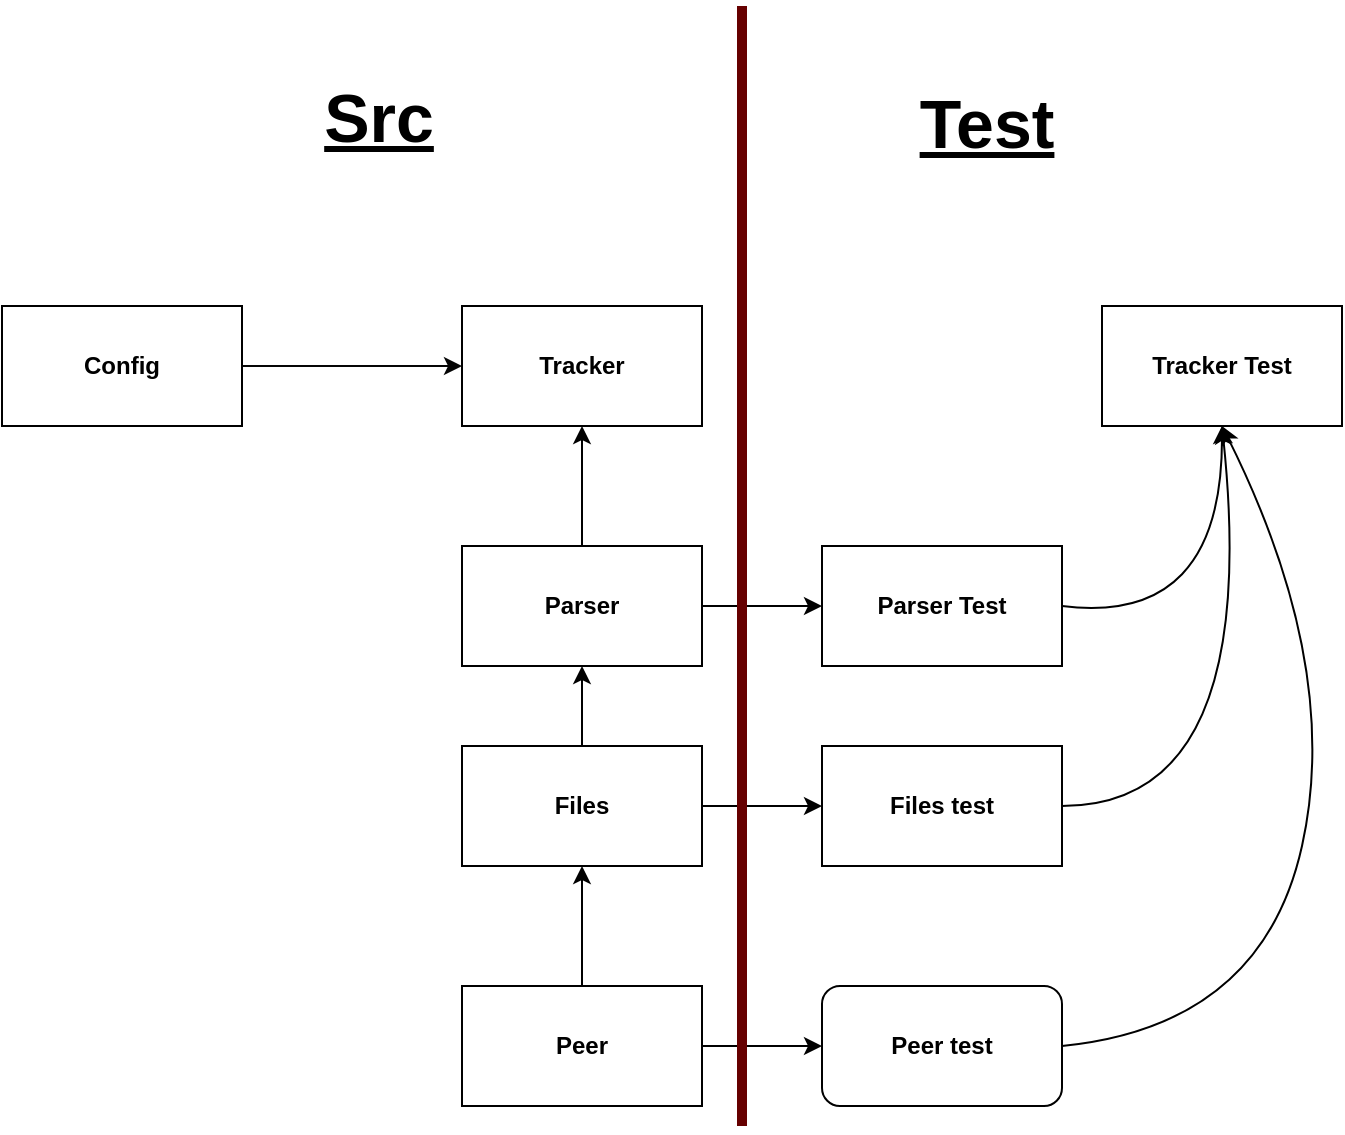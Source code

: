 <mxfile>
    <diagram id="JORoUF6aJ5guB3J1Ne58" name="Page-1">
        <mxGraphModel dx="896" dy="652" grid="0" gridSize="10" guides="1" tooltips="1" connect="1" arrows="1" fold="1" page="1" pageScale="1" pageWidth="850" pageHeight="1100" background="#FFFFFF" math="0" shadow="0">
            <root>
                <mxCell id="0"/>
                <mxCell id="1" parent="0"/>
                <mxCell id="14" value="Tracker" style="rounded=0;whiteSpace=wrap;html=1;strokeColor=#000000;" vertex="1" parent="1">
                    <mxGeometry x="340" y="190" width="120" height="60" as="geometry"/>
                </mxCell>
                <mxCell id="17" style="edgeStyle=none;html=1;exitX=0.5;exitY=0;exitDx=0;exitDy=0;entryX=0.5;entryY=1;entryDx=0;entryDy=0;strokeColor=#000000;" edge="1" parent="1" source="15" target="14">
                    <mxGeometry relative="1" as="geometry"/>
                </mxCell>
                <mxCell id="28" style="edgeStyle=none;html=1;exitX=1;exitY=0.5;exitDx=0;exitDy=0;entryX=0;entryY=0.5;entryDx=0;entryDy=0;strokeColor=#000000;" edge="1" parent="1" source="15" target="23">
                    <mxGeometry relative="1" as="geometry"/>
                </mxCell>
                <mxCell id="15" value="Parser" style="whiteSpace=wrap;html=1;strokeColor=#000000;" vertex="1" parent="1">
                    <mxGeometry x="340" y="310" width="120" height="60" as="geometry"/>
                </mxCell>
                <mxCell id="18" style="edgeStyle=none;html=1;exitX=0.5;exitY=0;exitDx=0;exitDy=0;entryX=0.5;entryY=1;entryDx=0;entryDy=0;strokeColor=#000000;" edge="1" parent="1" source="16" target="15">
                    <mxGeometry relative="1" as="geometry"/>
                </mxCell>
                <mxCell id="27" style="edgeStyle=none;html=1;exitX=1;exitY=0.5;exitDx=0;exitDy=0;entryX=0;entryY=0.5;entryDx=0;entryDy=0;strokeColor=#000000;" edge="1" parent="1" source="16" target="24">
                    <mxGeometry relative="1" as="geometry"/>
                </mxCell>
                <mxCell id="16" value="Files" style="whiteSpace=wrap;html=1;strokeColor=#000000;" vertex="1" parent="1">
                    <mxGeometry x="340" y="410" width="120" height="60" as="geometry"/>
                </mxCell>
                <mxCell id="20" style="edgeStyle=none;html=1;exitX=0.5;exitY=0;exitDx=0;exitDy=0;entryX=0.5;entryY=1;entryDx=0;entryDy=0;strokeColor=#000000;" edge="1" parent="1" source="19" target="16">
                    <mxGeometry relative="1" as="geometry"/>
                </mxCell>
                <mxCell id="26" style="edgeStyle=none;html=1;exitX=1;exitY=0.5;exitDx=0;exitDy=0;entryX=0;entryY=0.5;entryDx=0;entryDy=0;strokeColor=#000000;" edge="1" parent="1" source="19" target="25">
                    <mxGeometry relative="1" as="geometry"/>
                </mxCell>
                <mxCell id="19" value="Peer" style="whiteSpace=wrap;html=1;" vertex="1" parent="1">
                    <mxGeometry x="340" y="530" width="120" height="60" as="geometry"/>
                </mxCell>
                <mxCell id="22" style="edgeStyle=none;html=1;exitX=1;exitY=0.5;exitDx=0;exitDy=0;entryX=0;entryY=0.5;entryDx=0;entryDy=0;fontColor=#000000;labelBackgroundColor=#000000;strokeColor=#050505;" edge="1" parent="1" source="21" target="14">
                    <mxGeometry relative="1" as="geometry"/>
                </mxCell>
                <mxCell id="21" value="Config" style="rounded=0;whiteSpace=wrap;html=1;" vertex="1" parent="1">
                    <mxGeometry x="110" y="190" width="120" height="60" as="geometry"/>
                </mxCell>
                <mxCell id="31" style="edgeStyle=none;curved=1;html=1;exitX=1;exitY=0.5;exitDx=0;exitDy=0;entryX=0.5;entryY=1;entryDx=0;entryDy=0;strokeColor=#000000;" edge="1" parent="1" source="23" target="29">
                    <mxGeometry relative="1" as="geometry">
                        <mxPoint x="730" y="270" as="targetPoint"/>
                        <Array as="points">
                            <mxPoint x="720" y="350"/>
                        </Array>
                    </mxGeometry>
                </mxCell>
                <mxCell id="23" value="Parser Test" style="whiteSpace=wrap;html=1;fillColor=#FFFFFF;strokeColor=#000000;fontColor=#000000;fontStyle=1" vertex="1" parent="1">
                    <mxGeometry x="520" y="310" width="120" height="60" as="geometry"/>
                </mxCell>
                <mxCell id="32" style="edgeStyle=none;curved=1;html=1;exitX=1;exitY=0.5;exitDx=0;exitDy=0;entryX=0.5;entryY=1;entryDx=0;entryDy=0;strokeColor=#000000;" edge="1" parent="1" source="24" target="29">
                    <mxGeometry relative="1" as="geometry">
                        <Array as="points">
                            <mxPoint x="740" y="440"/>
                        </Array>
                    </mxGeometry>
                </mxCell>
                <mxCell id="24" value="Files test" style="whiteSpace=wrap;html=1;fillColor=#FFFFFF;strokeColor=#000000;fontColor=#000000;fontStyle=1" vertex="1" parent="1">
                    <mxGeometry x="520" y="410" width="120" height="60" as="geometry"/>
                </mxCell>
                <mxCell id="33" style="edgeStyle=none;curved=1;html=1;exitX=1;exitY=0.5;exitDx=0;exitDy=0;entryX=0.5;entryY=1;entryDx=0;entryDy=0;strokeColor=#000000;" edge="1" parent="1" source="25" target="29">
                    <mxGeometry relative="1" as="geometry">
                        <mxPoint x="720" y="260" as="targetPoint"/>
                        <Array as="points">
                            <mxPoint x="740" y="550"/>
                            <mxPoint x="780" y="370"/>
                        </Array>
                    </mxGeometry>
                </mxCell>
                <mxCell id="25" value="Peer test" style="rounded=1;whiteSpace=wrap;html=1;fillColor=#FFFFFF;strokeColor=#000000;fontColor=#000000;fontStyle=1" vertex="1" parent="1">
                    <mxGeometry x="520" y="530" width="120" height="60" as="geometry"/>
                </mxCell>
                <mxCell id="29" value="Tracker Test" style="whiteSpace=wrap;html=1;fillColor=#FFFFFF;strokeColor=#000000;fontColor=#000000;fontStyle=1" vertex="1" parent="1">
                    <mxGeometry x="660" y="190" width="120" height="60" as="geometry"/>
                </mxCell>
                <mxCell id="34" value="" style="endArrow=none;html=1;curved=1;fillColor=#1ba1e2;strokeColor=#660000;labelBackgroundColor=#990000;fontColor=#990000;endSize=11;startSize=10;strokeWidth=5;" edge="1" parent="1">
                    <mxGeometry width="50" height="50" relative="1" as="geometry">
                        <mxPoint x="480" y="600" as="sourcePoint"/>
                        <mxPoint x="480" y="40" as="targetPoint"/>
                    </mxGeometry>
                </mxCell>
                <mxCell id="35" value="&lt;p style=&quot;line-height: 120%; font-size: 34px;&quot;&gt;&lt;font style=&quot;font-size: 34px;&quot;&gt;Test&lt;/font&gt;&lt;/p&gt;" style="text;html=1;align=center;verticalAlign=middle;resizable=0;points=[];autosize=1;fontStyle=5;fillColor=none;fontSize=34;fontColor=#000000;" vertex="1" parent="1">
                    <mxGeometry x="559" y="38" width="85" height="121" as="geometry"/>
                </mxCell>
                <mxCell id="36" value="&lt;font style=&quot;font-size: 34px;&quot;&gt;Src&lt;/font&gt;" style="text;html=1;align=center;verticalAlign=middle;resizable=0;points=[];autosize=1;fontSize=34;fontColor=#000000;fontStyle=5" vertex="1" parent="1">
                    <mxGeometry x="261" y="69" width="73" height="53" as="geometry"/>
                </mxCell>
                <mxCell id="37" value="Config" style="rounded=0;whiteSpace=wrap;html=1;fillColor=#FFFFFF;strokeColor=#000000;fontColor=#000000;fontStyle=1" vertex="1" parent="1">
                    <mxGeometry x="110" y="190" width="120" height="60" as="geometry"/>
                </mxCell>
                <mxCell id="38" value="Tracker" style="rounded=0;whiteSpace=wrap;html=1;fillColor=#FFFFFF;strokeColor=#000000;fontColor=#000000;fontStyle=1" vertex="1" parent="1">
                    <mxGeometry x="340" y="190" width="120" height="60" as="geometry"/>
                </mxCell>
                <mxCell id="39" value="Parser" style="whiteSpace=wrap;html=1;fillColor=#FFFFFF;strokeColor=#000000;fontColor=#000000;fontStyle=1" vertex="1" parent="1">
                    <mxGeometry x="340" y="310" width="120" height="60" as="geometry"/>
                </mxCell>
                <mxCell id="40" value="Files" style="whiteSpace=wrap;html=1;fillColor=#FFFFFF;strokeColor=#000000;fontColor=#000000;fontStyle=1" vertex="1" parent="1">
                    <mxGeometry x="340" y="410" width="120" height="60" as="geometry"/>
                </mxCell>
                <mxCell id="41" value="Peer" style="whiteSpace=wrap;html=1;fillColor=#FFFFFF;strokeColor=#000000;fontColor=#000000;fontStyle=1" vertex="1" parent="1">
                    <mxGeometry x="340" y="530" width="120" height="60" as="geometry"/>
                </mxCell>
            </root>
        </mxGraphModel>
    </diagram>
</mxfile>